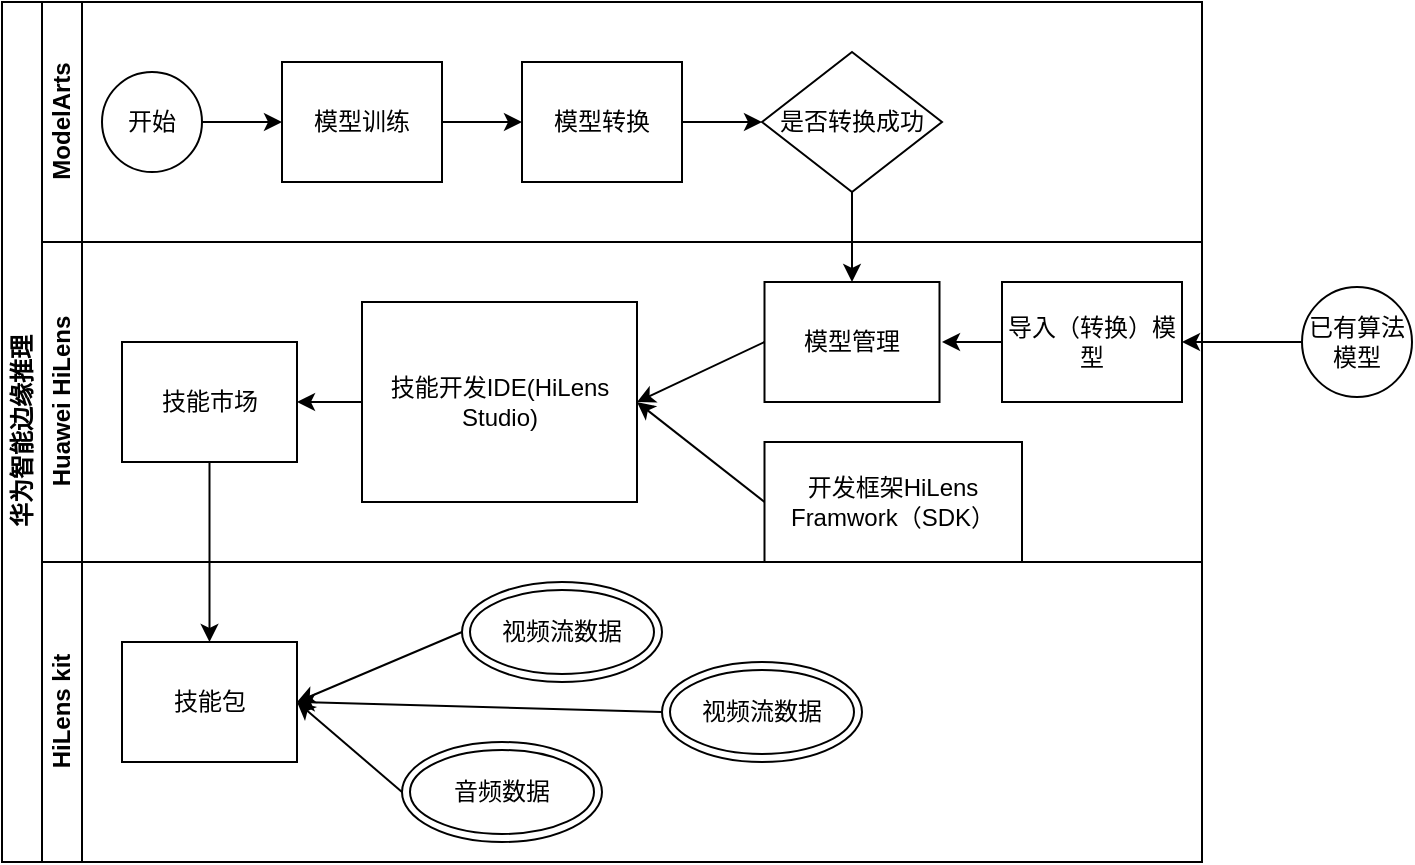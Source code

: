 <mxfile version="13.6.9" type="github">
  <diagram id="prtHgNgQTEPvFCAcTncT" name="Page-1">
    <mxGraphModel dx="806" dy="473" grid="1" gridSize="10" guides="1" tooltips="1" connect="1" arrows="1" fold="1" page="1" pageScale="1" pageWidth="827" pageHeight="1169" math="0" shadow="0">
      <root>
        <mxCell id="0" />
        <mxCell id="1" parent="0" />
        <mxCell id="dNxyNK7c78bLwvsdeMH5-19" value="华为智能边缘推理" style="swimlane;html=1;childLayout=stackLayout;resizeParent=1;resizeParentMax=0;horizontal=0;startSize=20;horizontalStack=0;" parent="1" vertex="1">
          <mxGeometry x="100" y="120" width="600" height="430" as="geometry" />
        </mxCell>
        <mxCell id="dNxyNK7c78bLwvsdeMH5-20" value="ModelArts" style="swimlane;html=1;startSize=20;horizontal=0;" parent="dNxyNK7c78bLwvsdeMH5-19" vertex="1">
          <mxGeometry x="20" width="580" height="120" as="geometry" />
        </mxCell>
        <mxCell id="dNxyNK7c78bLwvsdeMH5-25" value="" style="edgeStyle=orthogonalEdgeStyle;rounded=0;orthogonalLoop=1;jettySize=auto;html=1;" parent="dNxyNK7c78bLwvsdeMH5-20" source="dNxyNK7c78bLwvsdeMH5-23" target="dNxyNK7c78bLwvsdeMH5-24" edge="1">
          <mxGeometry relative="1" as="geometry" />
        </mxCell>
        <mxCell id="dNxyNK7c78bLwvsdeMH5-24" value="模型训练" style="rounded=0;whiteSpace=wrap;html=1;fontFamily=Helvetica;fontSize=12;fontColor=#000000;align=center;" parent="dNxyNK7c78bLwvsdeMH5-20" vertex="1">
          <mxGeometry x="120" y="30" width="80" height="60" as="geometry" />
        </mxCell>
        <mxCell id="NXRJ6iFpqZmxqqoebsoq-6" style="edgeStyle=orthogonalEdgeStyle;rounded=0;orthogonalLoop=1;jettySize=auto;html=1;exitX=1;exitY=0.5;exitDx=0;exitDy=0;entryX=0;entryY=0.5;entryDx=0;entryDy=0;" edge="1" parent="dNxyNK7c78bLwvsdeMH5-20" source="dNxyNK7c78bLwvsdeMH5-30" target="dNxyNK7c78bLwvsdeMH5-28">
          <mxGeometry relative="1" as="geometry" />
        </mxCell>
        <mxCell id="dNxyNK7c78bLwvsdeMH5-30" value="模型转换" style="rounded=0;whiteSpace=wrap;html=1;fontFamily=Helvetica;fontSize=12;fontColor=#000000;align=center;" parent="dNxyNK7c78bLwvsdeMH5-20" vertex="1">
          <mxGeometry x="240" y="30" width="80" height="60" as="geometry" />
        </mxCell>
        <mxCell id="NXRJ6iFpqZmxqqoebsoq-2" value="" style="endArrow=classic;html=1;entryX=0;entryY=0.5;entryDx=0;entryDy=0;" edge="1" parent="dNxyNK7c78bLwvsdeMH5-20" source="dNxyNK7c78bLwvsdeMH5-24" target="dNxyNK7c78bLwvsdeMH5-30">
          <mxGeometry width="50" height="50" relative="1" as="geometry">
            <mxPoint x="60" y="-10" as="sourcePoint" />
            <mxPoint x="410.711" y="180" as="targetPoint" />
          </mxGeometry>
        </mxCell>
        <mxCell id="dNxyNK7c78bLwvsdeMH5-28" value="是否转换成功" style="rhombus;whiteSpace=wrap;html=1;fontFamily=Helvetica;fontSize=12;fontColor=#000000;align=center;" parent="dNxyNK7c78bLwvsdeMH5-20" vertex="1">
          <mxGeometry x="360" y="25" width="90" height="70" as="geometry" />
        </mxCell>
        <mxCell id="dNxyNK7c78bLwvsdeMH5-23" value="开始" style="ellipse;whiteSpace=wrap;html=1;" parent="dNxyNK7c78bLwvsdeMH5-20" vertex="1">
          <mxGeometry x="30" y="35" width="50" height="50" as="geometry" />
        </mxCell>
        <mxCell id="NXRJ6iFpqZmxqqoebsoq-7" value="" style="endArrow=classic;html=1;entryX=0.5;entryY=0;entryDx=0;entryDy=0;exitX=0.5;exitY=1;exitDx=0;exitDy=0;" edge="1" parent="dNxyNK7c78bLwvsdeMH5-19" source="dNxyNK7c78bLwvsdeMH5-28" target="NXRJ6iFpqZmxqqoebsoq-3">
          <mxGeometry width="50" height="50" relative="1" as="geometry">
            <mxPoint x="430" y="95" as="sourcePoint" />
            <mxPoint x="480" y="45" as="targetPoint" />
          </mxGeometry>
        </mxCell>
        <mxCell id="dNxyNK7c78bLwvsdeMH5-21" value="Huawei HiLens" style="swimlane;html=1;startSize=20;horizontal=0;" parent="dNxyNK7c78bLwvsdeMH5-19" vertex="1">
          <mxGeometry x="20" y="120" width="580" height="160" as="geometry" />
        </mxCell>
        <mxCell id="NXRJ6iFpqZmxqqoebsoq-46" value="" style="endArrow=classic;html=1;" edge="1" parent="dNxyNK7c78bLwvsdeMH5-21">
          <mxGeometry width="50" height="50" relative="1" as="geometry">
            <mxPoint x="480" y="50" as="sourcePoint" />
            <mxPoint x="450" y="50" as="targetPoint" />
            <Array as="points">
              <mxPoint x="470" y="50" />
            </Array>
          </mxGeometry>
        </mxCell>
        <mxCell id="NXRJ6iFpqZmxqqoebsoq-55" value="" style="endArrow=classic;html=1;" edge="1" parent="dNxyNK7c78bLwvsdeMH5-21">
          <mxGeometry width="50" height="50" relative="1" as="geometry">
            <mxPoint x="160" y="80" as="sourcePoint" />
            <mxPoint x="210" y="30" as="targetPoint" />
          </mxGeometry>
        </mxCell>
        <mxCell id="NXRJ6iFpqZmxqqoebsoq-56" style="edgeStyle=orthogonalEdgeStyle;rounded=0;orthogonalLoop=1;jettySize=auto;html=1;" edge="1" parent="dNxyNK7c78bLwvsdeMH5-21" source="NXRJ6iFpqZmxqqoebsoq-47" target="NXRJ6iFpqZmxqqoebsoq-53">
          <mxGeometry relative="1" as="geometry" />
        </mxCell>
        <mxCell id="NXRJ6iFpqZmxqqoebsoq-47" value="技能开发IDE(HiLens Studio)" style="rounded=0;whiteSpace=wrap;html=1;fontFamily=Helvetica;fontSize=12;fontColor=#000000;align=center;" vertex="1" parent="dNxyNK7c78bLwvsdeMH5-21">
          <mxGeometry x="160" y="30" width="137.5" height="100" as="geometry" />
        </mxCell>
        <mxCell id="NXRJ6iFpqZmxqqoebsoq-3" value="模型管理" style="rounded=0;whiteSpace=wrap;html=1;fontFamily=Helvetica;fontSize=12;fontColor=#000000;align=center;" vertex="1" parent="dNxyNK7c78bLwvsdeMH5-21">
          <mxGeometry x="361.25" y="20" width="87.5" height="60" as="geometry" />
        </mxCell>
        <mxCell id="dNxyNK7c78bLwvsdeMH5-34" value="导入（转换）模型" style="rounded=0;whiteSpace=wrap;html=1;fontFamily=Helvetica;fontSize=12;fontColor=#000000;align=center;" parent="dNxyNK7c78bLwvsdeMH5-21" vertex="1">
          <mxGeometry x="480" y="20" width="90" height="60" as="geometry" />
        </mxCell>
        <mxCell id="NXRJ6iFpqZmxqqoebsoq-51" value="" style="endArrow=classic;html=1;entryX=1;entryY=0.5;entryDx=0;entryDy=0;exitX=0;exitY=0.5;exitDx=0;exitDy=0;" edge="1" parent="dNxyNK7c78bLwvsdeMH5-21" source="NXRJ6iFpqZmxqqoebsoq-50" target="NXRJ6iFpqZmxqqoebsoq-47">
          <mxGeometry width="50" height="50" relative="1" as="geometry">
            <mxPoint x="360" y="130" as="sourcePoint" />
            <mxPoint x="410" y="90" as="targetPoint" />
          </mxGeometry>
        </mxCell>
        <mxCell id="NXRJ6iFpqZmxqqoebsoq-53" value="技能市场" style="rounded=0;whiteSpace=wrap;html=1;fontFamily=Helvetica;fontSize=12;fontColor=#000000;align=center;" vertex="1" parent="dNxyNK7c78bLwvsdeMH5-21">
          <mxGeometry x="40" y="50" width="87.5" height="60" as="geometry" />
        </mxCell>
        <mxCell id="NXRJ6iFpqZmxqqoebsoq-50" value="开发框架HiLens Framwork（SDK）" style="rounded=0;whiteSpace=wrap;html=1;fontFamily=Helvetica;fontSize=12;fontColor=#000000;align=center;" vertex="1" parent="dNxyNK7c78bLwvsdeMH5-21">
          <mxGeometry x="361.25" y="100" width="128.75" height="60" as="geometry" />
        </mxCell>
        <mxCell id="NXRJ6iFpqZmxqqoebsoq-48" value="" style="endArrow=classic;html=1;entryX=1;entryY=0.5;entryDx=0;entryDy=0;exitX=0;exitY=0.5;exitDx=0;exitDy=0;" edge="1" parent="dNxyNK7c78bLwvsdeMH5-21" source="NXRJ6iFpqZmxqqoebsoq-3" target="NXRJ6iFpqZmxqqoebsoq-47">
          <mxGeometry width="50" height="50" relative="1" as="geometry">
            <mxPoint x="380" y="50" as="sourcePoint" />
            <mxPoint x="360" y="50" as="targetPoint" />
          </mxGeometry>
        </mxCell>
        <mxCell id="dNxyNK7c78bLwvsdeMH5-22" value="HiLens kit" style="swimlane;html=1;startSize=20;horizontal=0;" parent="dNxyNK7c78bLwvsdeMH5-19" vertex="1">
          <mxGeometry x="20" y="280" width="580" height="150" as="geometry" />
        </mxCell>
        <mxCell id="NXRJ6iFpqZmxqqoebsoq-68" value="" style="endArrow=classic;html=1;entryX=1;entryY=0.5;entryDx=0;entryDy=0;exitX=0;exitY=0.5;exitDx=0;exitDy=0;" edge="1" parent="dNxyNK7c78bLwvsdeMH5-22" source="NXRJ6iFpqZmxqqoebsoq-65" target="NXRJ6iFpqZmxqqoebsoq-57">
          <mxGeometry width="50" height="50" relative="1" as="geometry">
            <mxPoint x="260" y="80" as="sourcePoint" />
            <mxPoint x="310" y="30" as="targetPoint" />
          </mxGeometry>
        </mxCell>
        <mxCell id="NXRJ6iFpqZmxqqoebsoq-62" value="视频流数据" style="ellipse;shape=doubleEllipse;whiteSpace=wrap;html=1;" vertex="1" parent="dNxyNK7c78bLwvsdeMH5-22">
          <mxGeometry x="210" y="10" width="100" height="50" as="geometry" />
        </mxCell>
        <mxCell id="NXRJ6iFpqZmxqqoebsoq-57" value="技能包" style="rounded=0;whiteSpace=wrap;html=1;fontFamily=Helvetica;fontSize=12;fontColor=#000000;align=center;" vertex="1" parent="dNxyNK7c78bLwvsdeMH5-22">
          <mxGeometry x="40" y="40" width="87.5" height="60" as="geometry" />
        </mxCell>
        <mxCell id="NXRJ6iFpqZmxqqoebsoq-65" value="视频流数据" style="ellipse;shape=doubleEllipse;whiteSpace=wrap;html=1;" vertex="1" parent="dNxyNK7c78bLwvsdeMH5-22">
          <mxGeometry x="310" y="50" width="100" height="50" as="geometry" />
        </mxCell>
        <mxCell id="NXRJ6iFpqZmxqqoebsoq-67" value="" style="endArrow=classic;html=1;exitX=0;exitY=0.5;exitDx=0;exitDy=0;entryX=1;entryY=0.5;entryDx=0;entryDy=0;" edge="1" parent="dNxyNK7c78bLwvsdeMH5-22" source="NXRJ6iFpqZmxqqoebsoq-64" target="NXRJ6iFpqZmxqqoebsoq-57">
          <mxGeometry width="50" height="50" relative="1" as="geometry">
            <mxPoint x="160" y="70" as="sourcePoint" />
            <mxPoint x="210" y="20" as="targetPoint" />
          </mxGeometry>
        </mxCell>
        <mxCell id="NXRJ6iFpqZmxqqoebsoq-66" value="" style="endArrow=classic;html=1;entryX=1;entryY=0.5;entryDx=0;entryDy=0;exitX=0;exitY=0.5;exitDx=0;exitDy=0;" edge="1" parent="dNxyNK7c78bLwvsdeMH5-22" source="NXRJ6iFpqZmxqqoebsoq-62" target="NXRJ6iFpqZmxqqoebsoq-57">
          <mxGeometry width="50" height="50" relative="1" as="geometry">
            <mxPoint x="200" y="30" as="sourcePoint" />
            <mxPoint x="250" y="-20" as="targetPoint" />
          </mxGeometry>
        </mxCell>
        <mxCell id="NXRJ6iFpqZmxqqoebsoq-64" value="音频数据" style="ellipse;shape=doubleEllipse;whiteSpace=wrap;html=1;" vertex="1" parent="dNxyNK7c78bLwvsdeMH5-22">
          <mxGeometry x="180" y="90" width="100" height="50" as="geometry" />
        </mxCell>
        <mxCell id="NXRJ6iFpqZmxqqoebsoq-69" value="" style="endArrow=classic;html=1;exitX=0.5;exitY=1;exitDx=0;exitDy=0;entryX=0.5;entryY=0;entryDx=0;entryDy=0;" edge="1" parent="dNxyNK7c78bLwvsdeMH5-19" source="NXRJ6iFpqZmxqqoebsoq-53" target="NXRJ6iFpqZmxqqoebsoq-57">
          <mxGeometry width="50" height="50" relative="1" as="geometry">
            <mxPoint x="370" y="220" as="sourcePoint" />
            <mxPoint x="420" y="170" as="targetPoint" />
          </mxGeometry>
        </mxCell>
        <mxCell id="NXRJ6iFpqZmxqqoebsoq-44" value="已有算法模型" style="ellipse;whiteSpace=wrap;html=1;aspect=fixed;" vertex="1" parent="1">
          <mxGeometry x="750" y="262.5" width="55" height="55" as="geometry" />
        </mxCell>
        <mxCell id="NXRJ6iFpqZmxqqoebsoq-45" value="" style="endArrow=classic;html=1;entryX=1;entryY=0.5;entryDx=0;entryDy=0;exitX=0;exitY=0.5;exitDx=0;exitDy=0;" edge="1" parent="1" source="NXRJ6iFpqZmxqqoebsoq-44" target="dNxyNK7c78bLwvsdeMH5-34">
          <mxGeometry width="50" height="50" relative="1" as="geometry">
            <mxPoint x="760" y="290" as="sourcePoint" />
            <mxPoint x="810" y="240" as="targetPoint" />
          </mxGeometry>
        </mxCell>
      </root>
    </mxGraphModel>
  </diagram>
</mxfile>
